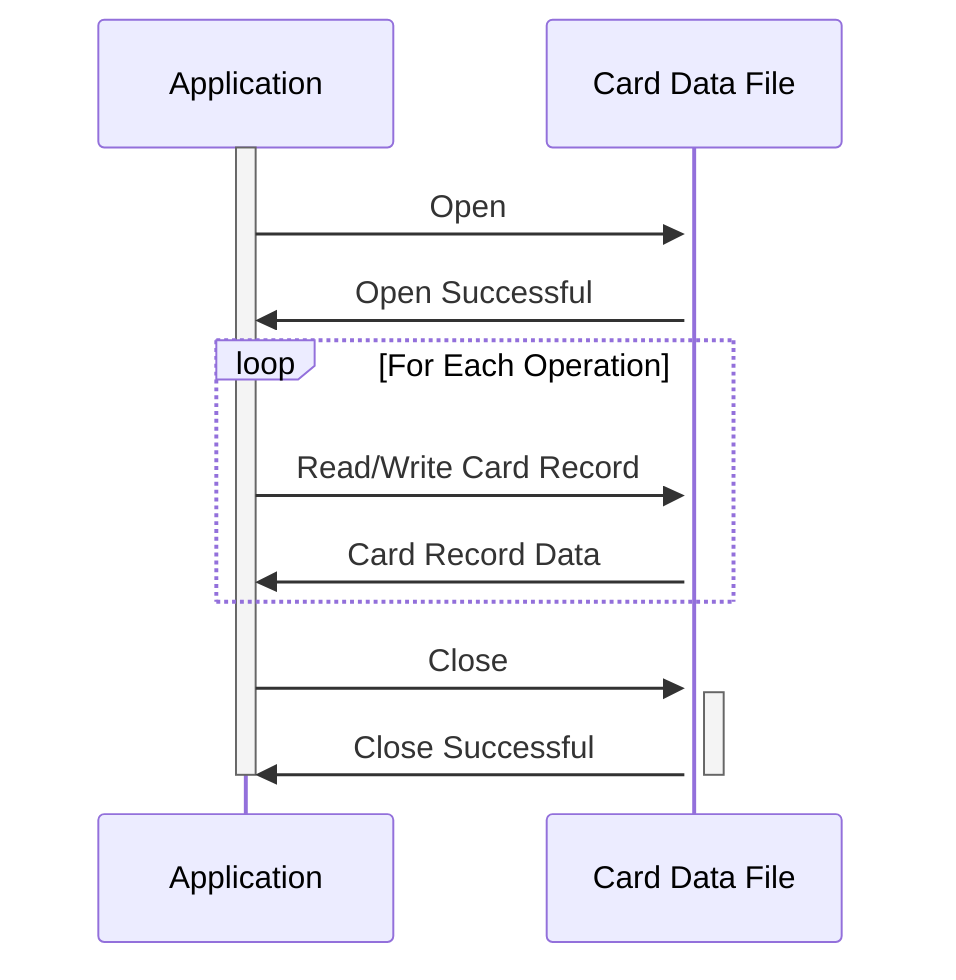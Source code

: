 sequenceDiagram
    participant Application
    participant Card Data File

    activate Application
    Application->>+Card Data File: Open
    Card Data File->>Application: Open Successful

    loop For Each Operation
        Application->>+Card Data File: Read/Write Card Record
        Card Data File->>Application: Card Record Data
    end

    Application->>+Card Data File: Close
    Card Data File->>-Application: Close Successful
    deactivate Application